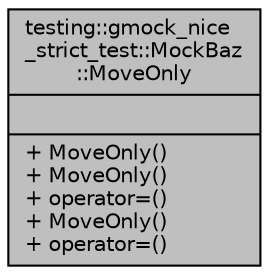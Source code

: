 digraph "testing::gmock_nice_strict_test::MockBaz::MoveOnly"
{
 // LATEX_PDF_SIZE
  bgcolor="transparent";
  edge [fontname="Helvetica",fontsize="10",labelfontname="Helvetica",labelfontsize="10"];
  node [fontname="Helvetica",fontsize="10",shape=record];
  Node1 [label="{testing::gmock_nice\l_strict_test::MockBaz\l::MoveOnly\n||+ MoveOnly()\l+ MoveOnly()\l+ operator=()\l+ MoveOnly()\l+ operator=()\l}",height=0.2,width=0.4,color="black", fillcolor="grey75", style="filled", fontcolor="black",tooltip=" "];
}

